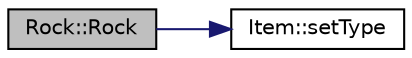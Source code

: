 digraph "Rock::Rock"
{
 // LATEX_PDF_SIZE
  edge [fontname="Helvetica",fontsize="10",labelfontname="Helvetica",labelfontsize="10"];
  node [fontname="Helvetica",fontsize="10",shape=record];
  rankdir="LR";
  Node1 [label="Rock::Rock",height=0.2,width=0.4,color="black", fillcolor="grey75", style="filled", fontcolor="black",tooltip=" "];
  Node1 -> Node2 [color="midnightblue",fontsize="10",style="solid",fontname="Helvetica"];
  Node2 [label="Item::setType",height=0.2,width=0.4,color="black", fillcolor="white", style="filled",URL="$class_item.html#af84871ca941ecb2f894e3fdc7bf1710b",tooltip=" "];
}
